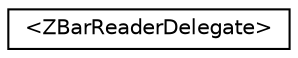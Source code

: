 digraph G
{
  edge [fontname="Helvetica",fontsize="10",labelfontname="Helvetica",labelfontsize="10"];
  node [fontname="Helvetica",fontsize="10",shape=record];
  rankdir=LR;
  Node1 [label="\<ZBarReaderDelegate\>",height=0.2,width=0.4,color="black", fillcolor="white", style="filled",URL="$protocol_z_bar_reader_delegate-p.html"];
}
